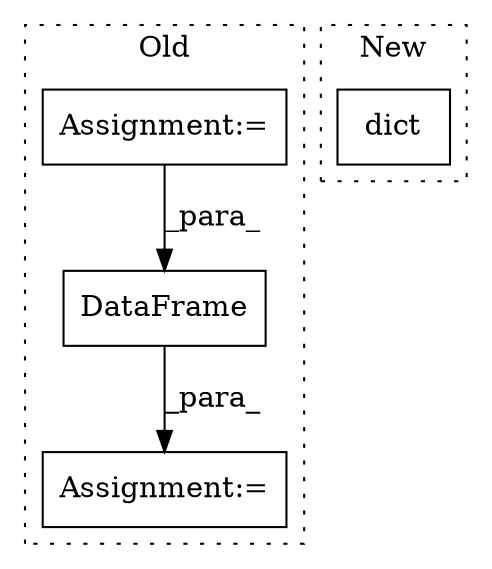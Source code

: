 digraph G {
subgraph cluster0 {
1 [label="DataFrame" a="32" s="8216,8262" l="10,1" shape="box"];
3 [label="Assignment:=" a="7" s="7914" l="1" shape="box"];
4 [label="Assignment:=" a="7" s="8208" l="1" shape="box"];
label = "Old";
style="dotted";
}
subgraph cluster1 {
2 [label="dict" a="32" s="8217,8230" l="5,1" shape="box"];
label = "New";
style="dotted";
}
1 -> 4 [label="_para_"];
3 -> 1 [label="_para_"];
}